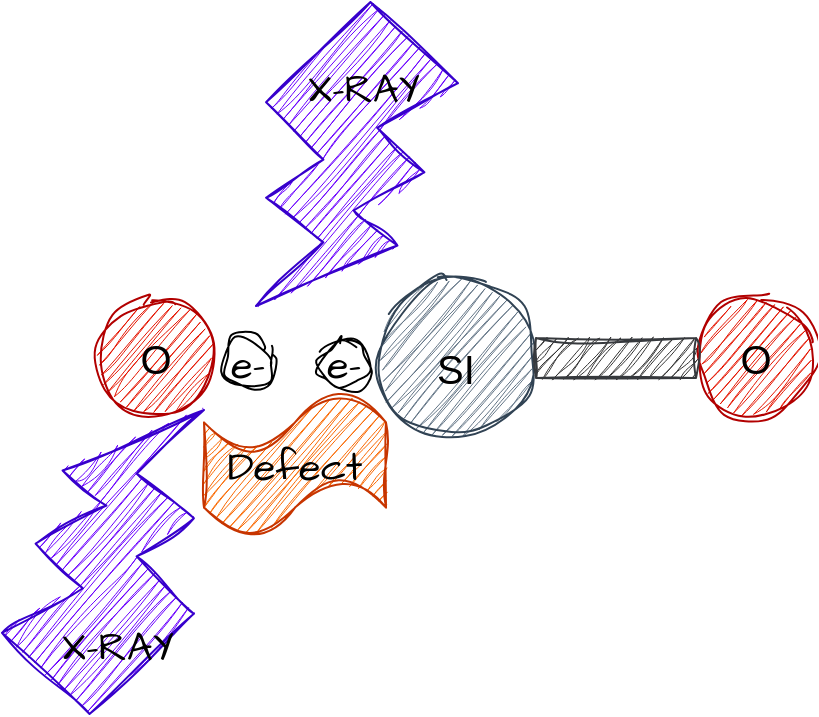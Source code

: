 <mxfile version="21.6.2" type="github">
  <diagram name="Page-1" id="lC4eQZujbQ8XpUp5NUMu">
    <mxGraphModel dx="1050" dy="566" grid="0" gridSize="10" guides="1" tooltips="1" connect="1" arrows="1" fold="1" page="1" pageScale="1" pageWidth="850" pageHeight="1100" background="none" math="0" shadow="0">
      <root>
        <mxCell id="0" />
        <mxCell id="1" parent="0" />
        <mxCell id="39B6JQ93OzXI0XsvLTRu-1" value="" style="ellipse;whiteSpace=wrap;html=1;aspect=fixed;sketch=1;curveFitting=1;jiggle=2;fillColor=#647687;fontColor=#ffffff;strokeColor=#314354;" parent="1" vertex="1">
          <mxGeometry x="380" y="250" width="80" height="80" as="geometry" />
        </mxCell>
        <mxCell id="39B6JQ93OzXI0XsvLTRu-2" value="&lt;font style=&quot;font-size: 20px;&quot; color=&quot;#000000&quot;&gt;O&lt;/font&gt;" style="ellipse;whiteSpace=wrap;html=1;aspect=fixed;sketch=1;curveFitting=1;jiggle=2;fillColor=#e51400;fontColor=#ffffff;strokeColor=#B20000;" parent="1" vertex="1">
          <mxGeometry x="540" y="260" width="60" height="60" as="geometry" />
        </mxCell>
        <mxCell id="39B6JQ93OzXI0XsvLTRu-3" value="&lt;font style=&quot;font-size: 20px;&quot; color=&quot;#000000&quot;&gt;O&lt;/font&gt;" style="ellipse;whiteSpace=wrap;html=1;aspect=fixed;sketch=1;curveFitting=1;jiggle=2;fillColor=#e51400;fontColor=#ffffff;strokeColor=#B20000;" parent="1" vertex="1">
          <mxGeometry x="240" y="260" width="60" height="60" as="geometry" />
        </mxCell>
        <mxCell id="39B6JQ93OzXI0XsvLTRu-5" value="" style="rounded=0;whiteSpace=wrap;html=1;sketch=1;curveFitting=1;jiggle=2;fillColor=#333333;strokeColor=#36393d;" parent="1" vertex="1">
          <mxGeometry x="460" y="280" width="80" height="20" as="geometry" />
        </mxCell>
        <mxCell id="39B6JQ93OzXI0XsvLTRu-8" value="&lt;font style=&quot;font-size: 20px;&quot;&gt;SI&lt;/font&gt;" style="text;html=1;strokeColor=none;fillColor=none;align=center;verticalAlign=middle;whiteSpace=wrap;rounded=0;sketch=1;curveFitting=1;jiggle=2;" parent="1" vertex="1">
          <mxGeometry x="390" y="280" width="60" height="30" as="geometry" />
        </mxCell>
        <mxCell id="39B6JQ93OzXI0XsvLTRu-10" value="" style="verticalLabelPosition=bottom;verticalAlign=top;html=1;shape=mxgraph.basic.flash;sketch=1;hachureGap=4;jiggle=2;curveFitting=1;fontFamily=Architects Daughter;fontSource=https%3A%2F%2Ffonts.googleapis.com%2Fcss%3Ffamily%3DArchitects%2BDaughter;fontSize=20;fillColor=#6a00ff;fontColor=#ffffff;strokeColor=#3700CC;" parent="1" vertex="1">
          <mxGeometry x="320" y="112" width="101" height="152" as="geometry" />
        </mxCell>
        <mxCell id="39B6JQ93OzXI0XsvLTRu-12" value="X-RAY" style="text;html=1;strokeColor=none;fillColor=none;align=center;verticalAlign=middle;whiteSpace=wrap;rounded=0;fontSize=20;fontFamily=Architects Daughter;" parent="1" vertex="1">
          <mxGeometry x="344" y="140" width="60" height="30" as="geometry" />
        </mxCell>
        <mxCell id="39B6JQ93OzXI0XsvLTRu-14" value="" style="verticalLabelPosition=bottom;verticalAlign=top;html=1;shape=mxgraph.basic.flash;sketch=1;hachureGap=4;jiggle=2;curveFitting=1;fontFamily=Architects Daughter;fontSource=https%3A%2F%2Ffonts.googleapis.com%2Fcss%3Ffamily%3DArchitects%2BDaughter;fontSize=20;fillColor=#6a00ff;fontColor=#ffffff;strokeColor=#3700CC;direction=west;" parent="1" vertex="1">
          <mxGeometry x="193" y="316" width="101" height="152" as="geometry" />
        </mxCell>
        <mxCell id="39B6JQ93OzXI0XsvLTRu-15" value="X-RAY" style="text;html=1;strokeColor=none;fillColor=none;align=center;verticalAlign=middle;whiteSpace=wrap;rounded=0;fontSize=20;fontFamily=Architects Daughter;" parent="1" vertex="1">
          <mxGeometry x="221" y="419" width="60" height="30" as="geometry" />
        </mxCell>
        <mxCell id="39B6JQ93OzXI0XsvLTRu-18" value="e-" style="ellipse;whiteSpace=wrap;html=1;aspect=fixed;sketch=1;hachureGap=4;jiggle=2;curveFitting=1;fontFamily=Architects Daughter;fontSource=https%3A%2F%2Ffonts.googleapis.com%2Fcss%3Ffamily%3DArchitects%2BDaughter;fontSize=20;" parent="1" vertex="1">
          <mxGeometry x="303" y="280" width="26" height="26" as="geometry" />
        </mxCell>
        <mxCell id="39B6JQ93OzXI0XsvLTRu-20" value="e-" style="ellipse;whiteSpace=wrap;html=1;aspect=fixed;sketch=1;hachureGap=4;jiggle=2;curveFitting=1;fontFamily=Architects Daughter;fontSource=https%3A%2F%2Ffonts.googleapis.com%2Fcss%3Ffamily%3DArchitects%2BDaughter;fontSize=20;" parent="1" vertex="1">
          <mxGeometry x="351" y="280" width="26" height="26" as="geometry" />
        </mxCell>
        <mxCell id="TAgxHUyRkQh5Y5Kb4XpI-2" value="Defect" style="shape=tape;whiteSpace=wrap;html=1;sketch=1;hachureGap=4;jiggle=2;curveFitting=1;fontFamily=Architects Daughter;fontSource=https%3A%2F%2Ffonts.googleapis.com%2Fcss%3Ffamily%3DArchitects%2BDaughter;fontSize=20;fillColor=#fa6800;strokeColor=#C73500;fontColor=#000000;" parent="1" vertex="1">
          <mxGeometry x="294" y="308" width="91" height="71" as="geometry" />
        </mxCell>
      </root>
    </mxGraphModel>
  </diagram>
</mxfile>
